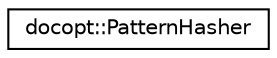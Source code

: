 digraph "Graphical Class Hierarchy"
{
  edge [fontname="Helvetica",fontsize="10",labelfontname="Helvetica",labelfontsize="10"];
  node [fontname="Helvetica",fontsize="10",shape=record];
  rankdir="LR";
  Node0 [label="docopt::PatternHasher",height=0.2,width=0.4,color="black", fillcolor="white", style="filled",URL="$structdocopt_1_1PatternHasher.html"];
}
